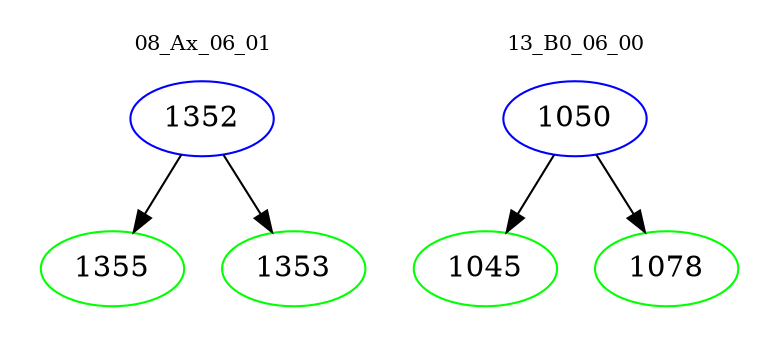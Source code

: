 digraph{
subgraph cluster_0 {
color = white
label = "08_Ax_06_01";
fontsize=10;
T0_1352 [label="1352", color="blue"]
T0_1352 -> T0_1355 [color="black"]
T0_1355 [label="1355", color="green"]
T0_1352 -> T0_1353 [color="black"]
T0_1353 [label="1353", color="green"]
}
subgraph cluster_1 {
color = white
label = "13_B0_06_00";
fontsize=10;
T1_1050 [label="1050", color="blue"]
T1_1050 -> T1_1045 [color="black"]
T1_1045 [label="1045", color="green"]
T1_1050 -> T1_1078 [color="black"]
T1_1078 [label="1078", color="green"]
}
}
